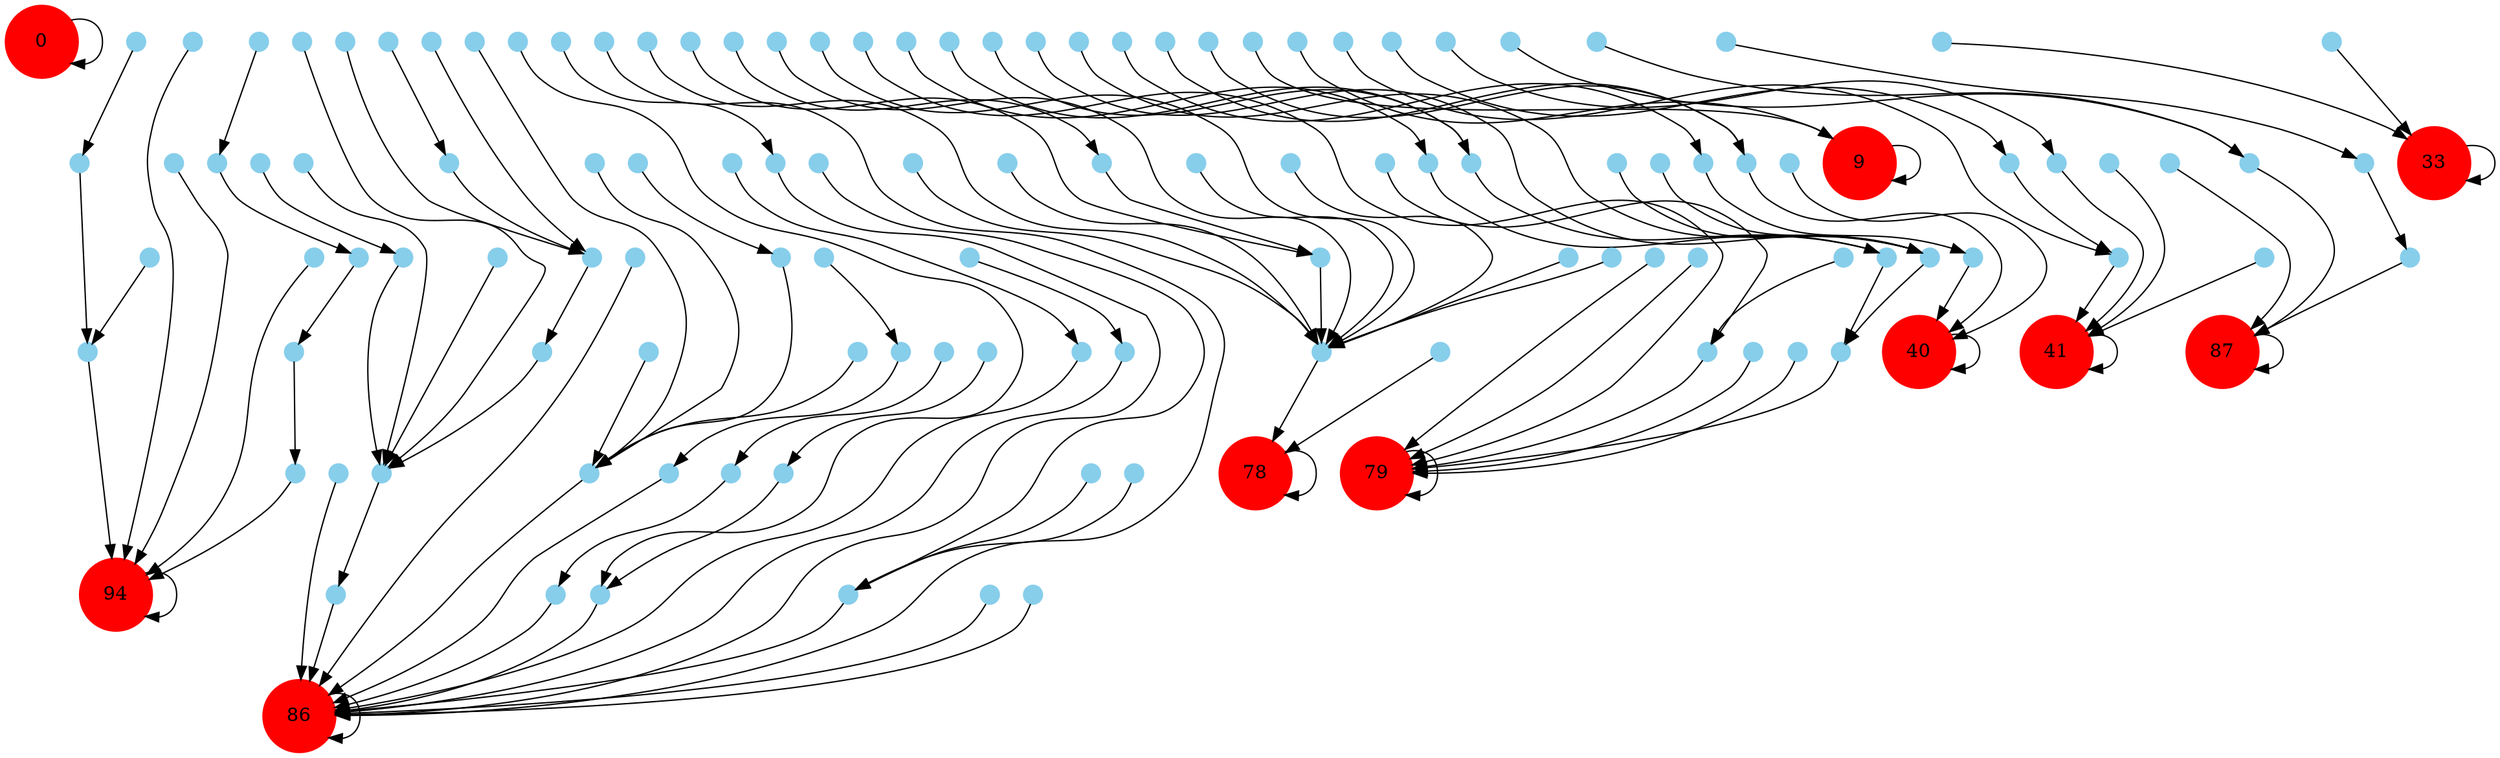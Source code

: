 Digraph G {
node [width=.2,height=.2,shape=circle,style=filled,color=skyblue];
overlap=scale;
0 [width=.75,height=.5,label=0, color=red, style=filled];
0 -> 0 [len=0.125,weight=0.25];
1 [label=""];
1 -> 3 [len=0.125,weight=0.25];
2 [label=""];
2 -> 86 [len=0.125,weight=0.25];
3 [label=""];
3 -> 6 [len=0.125,weight=0.25];
4 [label=""];
4 -> 11 [len=0.125,weight=0.25];
5 [label=""];
5 -> 11 [len=0.125,weight=0.25];
6 [label=""];
6 -> 94 [len=0.125,weight=0.25];
7 [label=""];
7 -> 15 [len=0.125,weight=0.25];
8 [label=""];
8 -> 72 [len=0.125,weight=0.25];
9 [width=.75,height=.5,label=9, color=red, style=filled];
9 -> 9 [len=0.125,weight=0.25];
10 [label=""];
10 -> 76 [len=0.125,weight=0.25];
11 [label=""];
11 -> 78 [len=0.125,weight=0.25];
12 [label=""];
12 -> 73 [len=0.125,weight=0.25];
13 [label=""];
13 -> 11 [len=0.125,weight=0.25];
14 [label=""];
14 -> 78 [len=0.125,weight=0.25];
15 [label=""];
15 -> 79 [len=0.125,weight=0.25];
16 [label=""];
16 -> 86 [len=0.125,weight=0.25];
17 [label=""];
17 -> 7 [len=0.125,weight=0.25];
18 [label=""];
18 -> 86 [len=0.125,weight=0.25];
19 [label=""];
19 -> 86 [len=0.125,weight=0.25];
20 [label=""];
20 -> 87 [len=0.125,weight=0.25];
21 [label=""];
21 -> 7 [len=0.125,weight=0.25];
22 [label=""];
22 -> 86 [len=0.125,weight=0.25];
23 [label=""];
23 -> 87 [len=0.125,weight=0.25];
24 [label=""];
24 -> 68 [len=0.125,weight=0.25];
25 [label=""];
25 -> 71 [len=0.125,weight=0.25];
26 [label=""];
26 -> 86 [len=0.125,weight=0.25];
27 [label=""];
27 -> 70 [len=0.125,weight=0.25];
28 [label=""];
28 -> 79 [len=0.125,weight=0.25];
29 [label=""];
29 -> 79 [len=0.125,weight=0.25];
30 [label=""];
30 -> 94 [len=0.125,weight=0.25];
31 [label=""];
31 -> 79 [len=0.125,weight=0.25];
32 [label=""];
32 -> 48 [len=0.125,weight=0.25];
33 [width=.75,height=.5,label=33, color=red, style=filled];
33 -> 33 [len=0.125,weight=0.25];
34 [label=""];
34 -> 48 [len=0.125,weight=0.25];
35 [label=""];
35 -> 50 [len=0.125,weight=0.25];
36 [label=""];
36 -> 25 [len=0.125,weight=0.25];
37 [label=""];
37 -> 11 [len=0.125,weight=0.25];
38 [label=""];
38 -> 26 [len=0.125,weight=0.25];
39 [label=""];
39 -> 27 [len=0.125,weight=0.25];
40 [width=.75,height=.5,label=40, color=red, style=filled];
40 -> 40 [len=0.125,weight=0.25];
41 [width=.75,height=.5,label=41, color=red, style=filled];
41 -> 41 [len=0.125,weight=0.25];
42 [label=""];
42 -> 120 [len=0.125,weight=0.25];
43 [label=""];
43 -> 40 [len=0.125,weight=0.25];
44 [label=""];
44 -> 9 [len=0.125,weight=0.25];
45 [label=""];
45 -> 9 [len=0.125,weight=0.25];
46 [label=""];
46 -> 88 [len=0.125,weight=0.25];
47 [label=""];
47 -> 11 [len=0.125,weight=0.25];
48 [label=""];
48 -> 16 [len=0.125,weight=0.25];
49 [label=""];
49 -> 19 [len=0.125,weight=0.25];
50 [label=""];
50 -> 86 [len=0.125,weight=0.25];
51 [label=""];
51 -> 22 [len=0.125,weight=0.25];
52 [label=""];
52 -> 19 [len=0.125,weight=0.25];
53 [label=""];
53 -> 19 [len=0.125,weight=0.25];
54 [label=""];
54 -> 86 [len=0.125,weight=0.25];
55 [label=""];
55 -> 23 [len=0.125,weight=0.25];
56 [label=""];
56 -> 80 [len=0.125,weight=0.25];
57 [label=""];
57 -> 1 [len=0.125,weight=0.25];
58 [label=""];
58 -> 84 [len=0.125,weight=0.25];
59 [label=""];
59 -> 86 [len=0.125,weight=0.25];
60 [label=""];
60 -> 89 [len=0.125,weight=0.25];
61 [label=""];
61 -> 11 [len=0.125,weight=0.25];
62 [label=""];
62 -> 94 [len=0.125,weight=0.25];
63 [label=""];
63 -> 95 [len=0.125,weight=0.25];
64 [label=""];
64 -> 32 [len=0.125,weight=0.25];
65 [label=""];
65 -> 35 [len=0.125,weight=0.25];
66 [label=""];
66 -> 118 [len=0.125,weight=0.25];
67 [label=""];
67 -> 38 [len=0.125,weight=0.25];
68 [label=""];
68 -> 11 [len=0.125,weight=0.25];
69 [label=""];
69 -> 11 [len=0.125,weight=0.25];
70 [label=""];
70 -> 94 [len=0.125,weight=0.25];
71 [label=""];
71 -> 15 [len=0.125,weight=0.25];
72 [label=""];
72 -> 104 [len=0.125,weight=0.25];
73 [label=""];
73 -> 41 [len=0.125,weight=0.25];
74 [label=""];
74 -> 108 [len=0.125,weight=0.25];
75 [label=""];
75 -> 110 [len=0.125,weight=0.25];
76 [label=""];
76 -> 73 [len=0.125,weight=0.25];
77 [label=""];
77 -> 11 [len=0.125,weight=0.25];
78 [width=.75,height=.5,label=78, color=red, style=filled];
78 -> 78 [len=0.125,weight=0.25];
79 [width=.75,height=.5,label=79, color=red, style=filled];
79 -> 79 [len=0.125,weight=0.25];
80 [label=""];
80 -> 86 [len=0.125,weight=0.25];
81 [label=""];
81 -> 7 [len=0.125,weight=0.25];
82 [label=""];
82 -> 86 [len=0.125,weight=0.25];
83 [label=""];
83 -> 86 [len=0.125,weight=0.25];
84 [label=""];
84 -> 87 [len=0.125,weight=0.25];
85 [label=""];
85 -> 7 [len=0.125,weight=0.25];
86 [width=.75,height=.5,label=86, color=red, style=filled];
86 -> 86 [len=0.125,weight=0.25];
87 [width=.75,height=.5,label=87, color=red, style=filled];
87 -> 87 [len=0.125,weight=0.25];
88 [label=""];
88 -> 68 [len=0.125,weight=0.25];
89 [label=""];
89 -> 71 [len=0.125,weight=0.25];
90 [label=""];
90 -> 86 [len=0.125,weight=0.25];
91 [label=""];
91 -> 70 [len=0.125,weight=0.25];
92 [label=""];
92 -> 79 [len=0.125,weight=0.25];
93 [label=""];
93 -> 79 [len=0.125,weight=0.25];
94 [width=.75,height=.5,label=94, color=red, style=filled];
94 -> 94 [len=0.125,weight=0.25];
95 [label=""];
95 -> 79 [len=0.125,weight=0.25];
96 [label=""];
96 -> 48 [len=0.125,weight=0.25];
97 [label=""];
97 -> 33 [len=0.125,weight=0.25];
98 [label=""];
98 -> 48 [len=0.125,weight=0.25];
99 [label=""];
99 -> 50 [len=0.125,weight=0.25];
100 [label=""];
100 -> 57 [len=0.125,weight=0.25];
101 [label=""];
101 -> 43 [len=0.125,weight=0.25];
102 [label=""];
102 -> 58 [len=0.125,weight=0.25];
103 [label=""];
103 -> 59 [len=0.125,weight=0.25];
104 [label=""];
104 -> 40 [len=0.125,weight=0.25];
105 [label=""];
105 -> 41 [len=0.125,weight=0.25];
106 [label=""];
106 -> 120 [len=0.125,weight=0.25];
107 [label=""];
107 -> 40 [len=0.125,weight=0.25];
108 [label=""];
108 -> 41 [len=0.125,weight=0.25];
109 [label=""];
109 -> 41 [len=0.125,weight=0.25];
110 [label=""];
110 -> 120 [len=0.125,weight=0.25];
111 [label=""];
111 -> 43 [len=0.125,weight=0.25];
112 [label=""];
112 -> 48 [len=0.125,weight=0.25];
113 [label=""];
113 -> 51 [len=0.125,weight=0.25];
114 [label=""];
114 -> 118 [len=0.125,weight=0.25];
115 [label=""];
115 -> 54 [len=0.125,weight=0.25];
116 [label=""];
116 -> 19 [len=0.125,weight=0.25];
117 [label=""];
117 -> 19 [len=0.125,weight=0.25];
118 [label=""];
118 -> 86 [len=0.125,weight=0.25];
119 [label=""];
119 -> 23 [len=0.125,weight=0.25];
120 [label=""];
120 -> 112 [len=0.125,weight=0.25];
121 [label=""];
121 -> 33 [len=0.125,weight=0.25];
122 [label=""];
122 -> 116 [len=0.125,weight=0.25];
123 [label=""];
123 -> 118 [len=0.125,weight=0.25];
124 [label=""];
124 -> 89 [len=0.125,weight=0.25];
125 [label=""];
125 -> 11 [len=0.125,weight=0.25];
126 [label=""];
126 -> 94 [len=0.125,weight=0.25];
127 [label=""];
127 -> 95 [len=0.125,weight=0.25];
}
